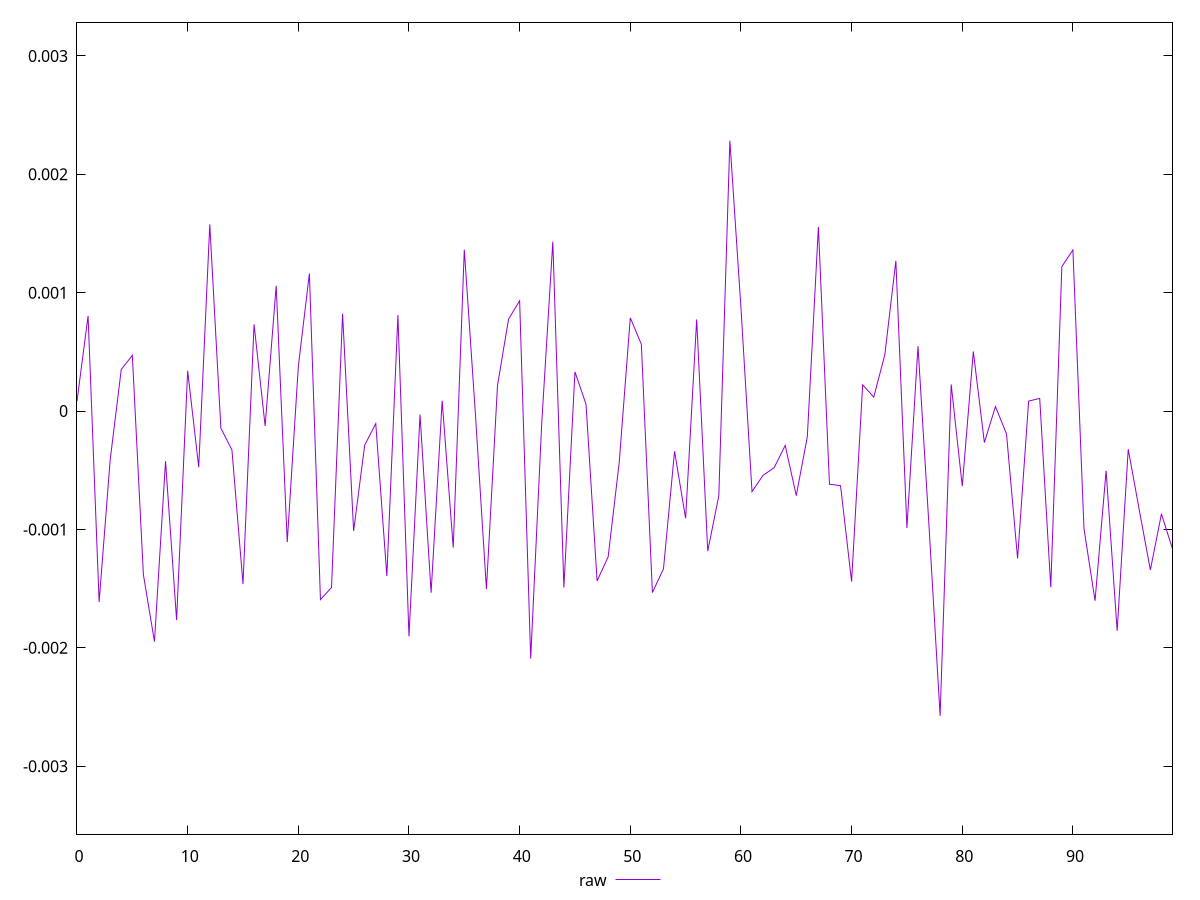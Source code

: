reset

$raw <<EOF
0 0.00008442060309289696
1 0.0008041113753521331
2 -0.0016129187614844955
3 -0.0004105032291019778
4 0.00035153538566049745
5 0.0004705013082025278
6 -0.0013826788054075645
7 -0.001947302008580163
8 -0.0004232172530175507
9 -0.0017655387018439444
10 0.0003403669347418328
11 -0.00047374209834399466
12 0.0015774162797761858
13 -0.00014428453391149705
14 -0.00032791819052875094
15 -0.0014613387632180243
16 0.000732808441494219
17 -0.00012623844130922376
18 0.0010587161208465278
19 -0.0011070086689268378
20 0.0003749213347647537
21 0.001162360422631103
22 -0.0015927475932639274
23 -0.0014904499446805706
24 0.0008223654845510874
25 -0.0010125467975834613
26 -0.0002874840023419761
27 -0.00010596868254603205
28 -0.001393974652987421
29 0.0008109167517505608
30 -0.0019034775198267754
31 -0.00002960845938083708
32 -0.0015344698595586223
33 0.00008699370888869545
34 -0.0011534266531049698
35 0.0013631212359164827
36 -0.00001961733947726859
37 -0.0015036109564444294
38 0.000216013917688806
39 0.0007770977068459181
40 0.0009321742193250738
41 -0.0020908412553923925
42 -0.00009872594515658722
43 0.001430731366981402
44 -0.001490528262376673
45 0.00033133408765661647
46 0.00005715535522449883
47 -0.0014350210658505536
48 -0.0012313595218082494
49 -0.00043431884149708387
50 0.0007879334429097814
51 0.0005639620252389005
52 -0.0015333808093119087
53 -0.0013318267113722755
54 -0.00033961268733859515
55 -0.0009061285819982895
56 0.0007741890107906902
57 -0.0011830071884541978
58 -0.0007150221438767679
59 0.0022844313734486075
60 0.0008741877614102014
61 -0.0006803980409624771
62 -0.0005426479342402319
63 -0.00047838617940557435
64 -0.0002904373275970804
65 -0.0007142519521294582
66 -0.0002157495554387717
67 0.0015559171884742943
68 -0.0006180638058733651
69 -0.0006297005184431756
70 -0.0014401927509742347
71 0.0002220366592959872
72 0.0001177560136536632
73 0.0004746514781659147
74 0.0012691380956586992
75 -0.00098767746925741
76 0.000548036096285838
77 -0.0009784852102320252
78 -0.0025741208050773018
79 0.0002248465824495562
80 -0.0006344045130598178
81 0.0005029336910438234
82 -0.00026614489782574995
83 0.00003844526215499994
84 -0.00019391699018037108
85 -0.001245689402914244
86 0.0000842580147153155
87 0.00010722336649630488
88 -0.001489145999566719
89 0.0012206640120466705
90 0.0013613718270960912
91 -0.0009922596058336577
92 -0.0016026051118550725
93 -0.000504421324044653
94 -0.0018560931624573317
95 -0.000322288946224987
96 -0.0008370090193368304
97 -0.00134211053469198
98 -0.0008692260601067245
99 -0.0011640930416235852
EOF

set key outside below
set xrange [0:99]
set yrange [-0.0035741208050773018:0.0032844313734486075]
set trange [-0.0035741208050773018:0.0032844313734486075]
set terminal svg size 640, 500 enhanced background rgb 'white'
set output "report_00026_2021-02-22T21:38:55.199Z/meta/pScore-difference/samples/pages/raw/values.svg"

plot $raw title "raw" with line

reset
